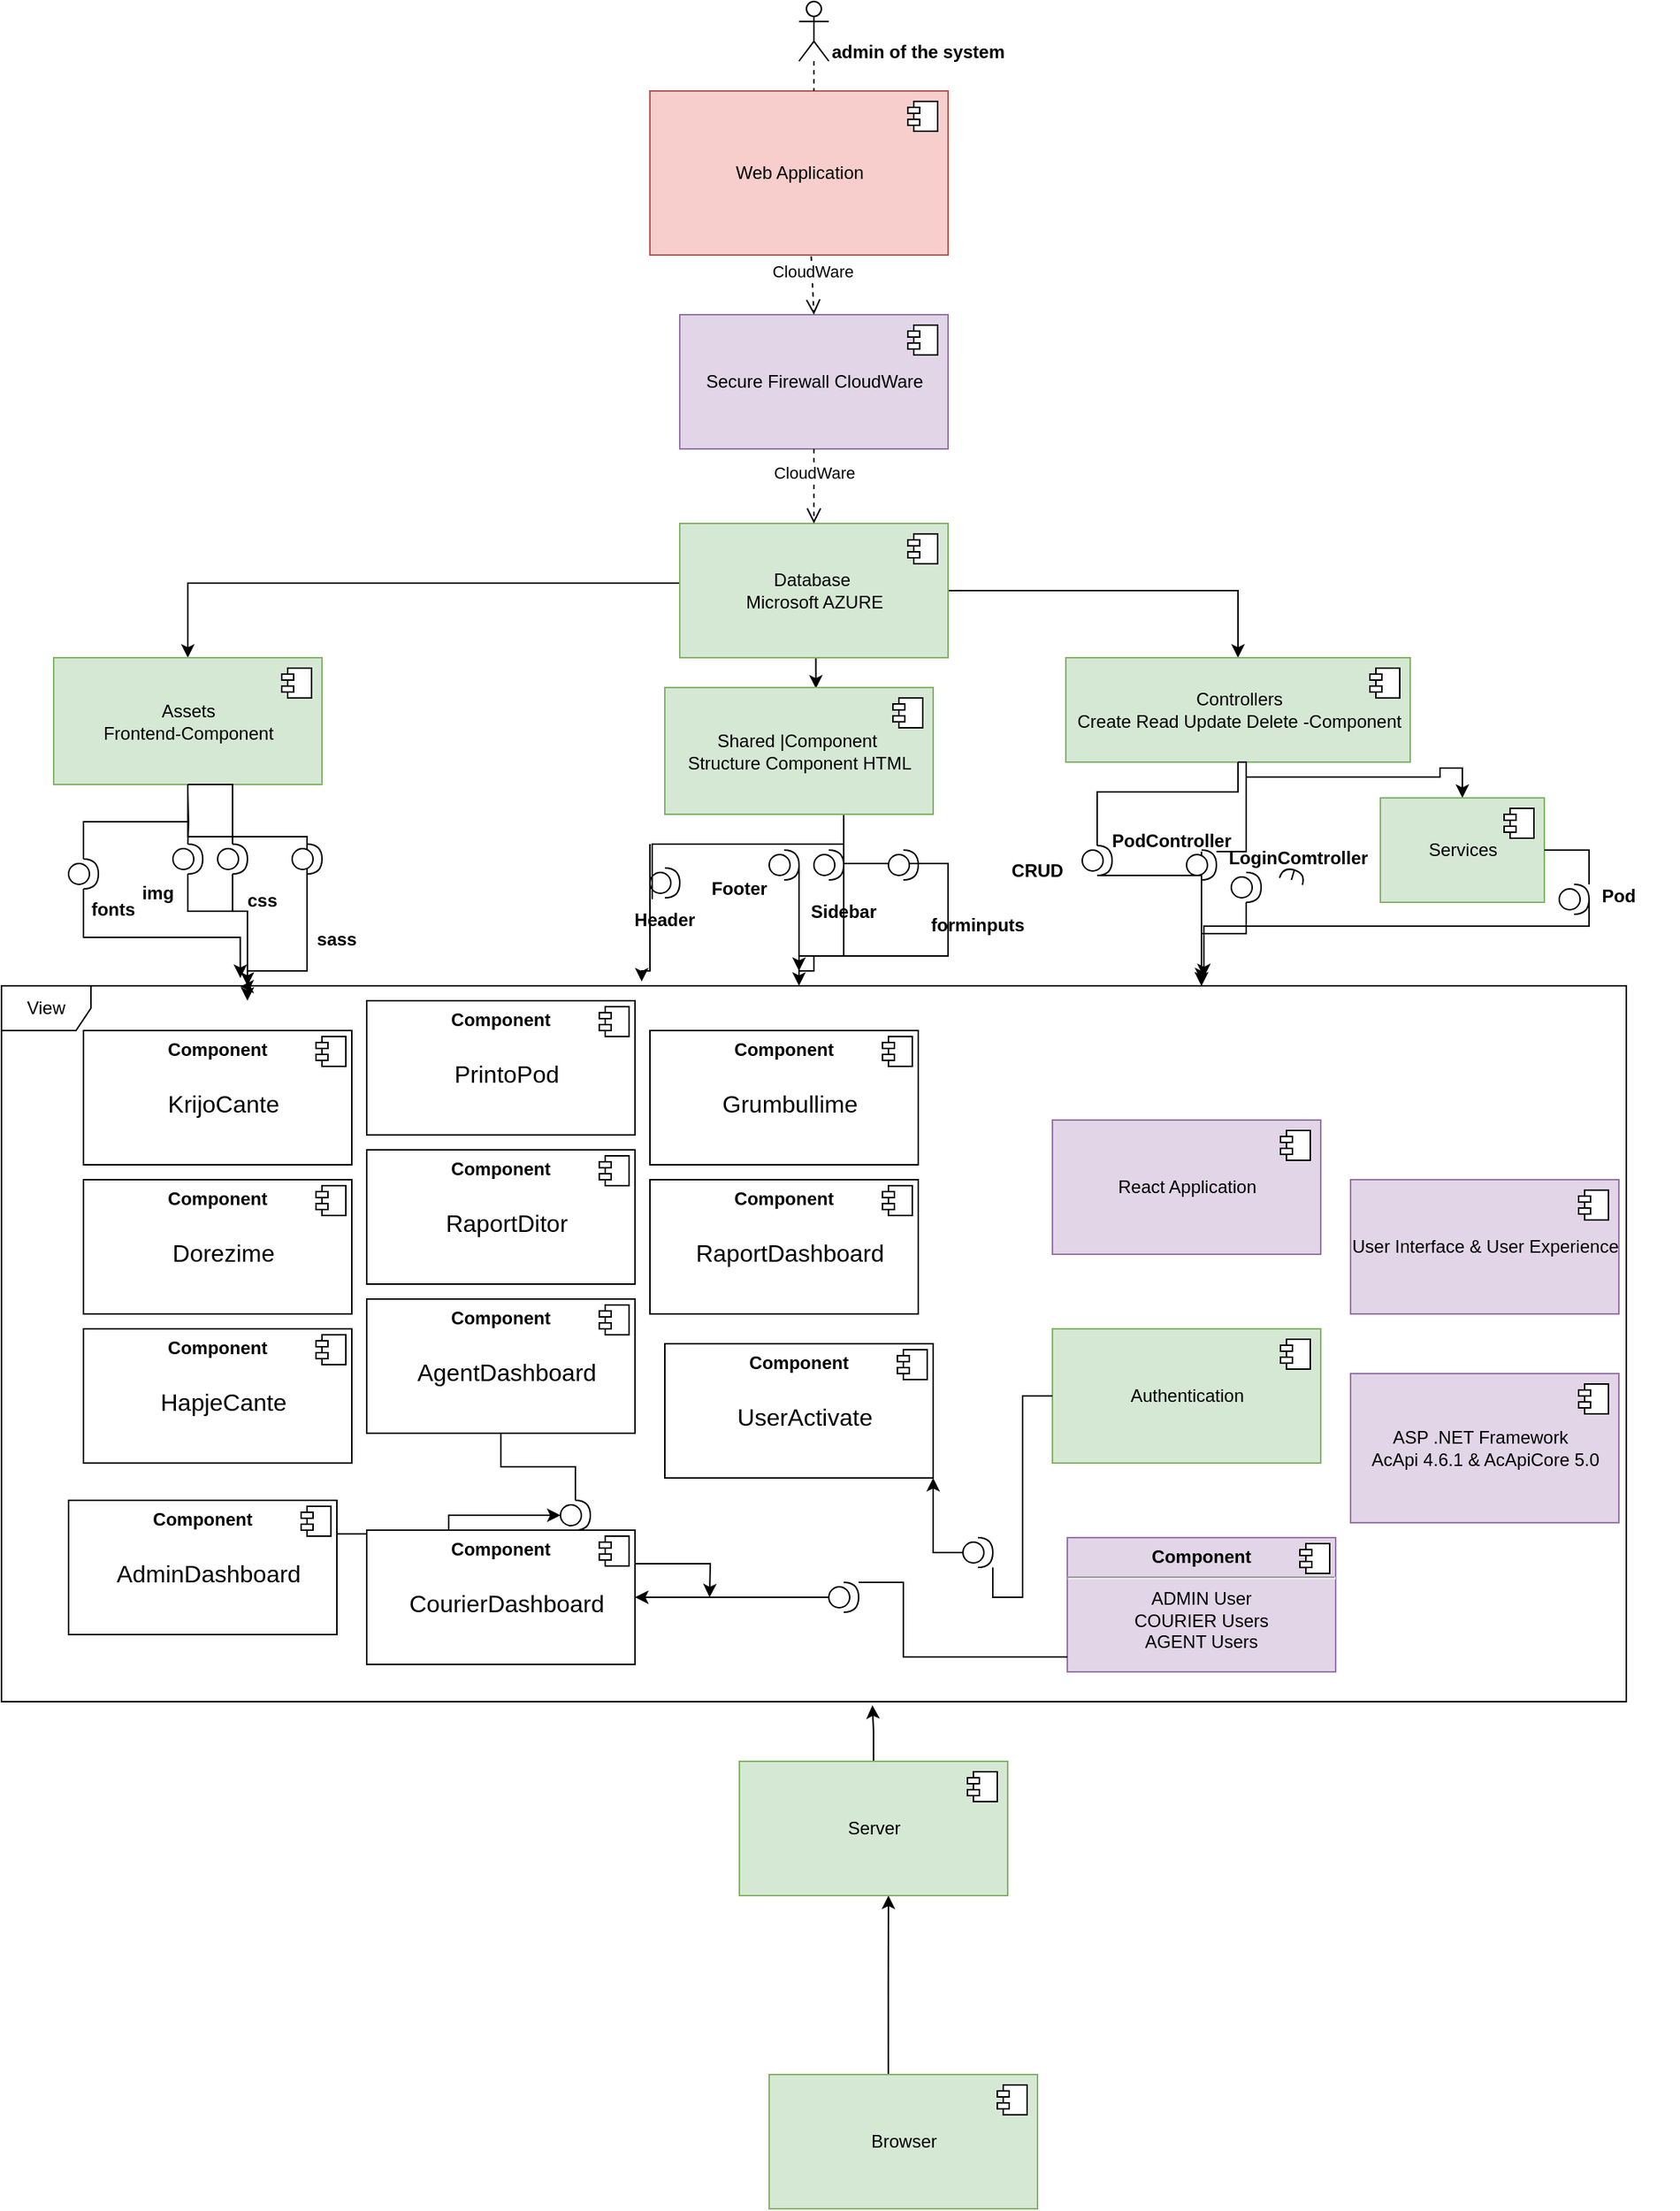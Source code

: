 <mxfile version="20.0.1" type="device"><diagram name="Page-1" id="5f0bae14-7c28-e335-631c-24af17079c00"><mxGraphModel dx="2074" dy="1646" grid="1" gridSize="10" guides="1" tooltips="1" connect="1" arrows="1" fold="1" page="1" pageScale="1" pageWidth="1100" pageHeight="850" background="none" math="0" shadow="0"><root><mxCell id="0"/><mxCell id="1" parent="0"/><mxCell id="3I9_vxvhbfxeQJiUxiYK-59" value="View" style="shape=umlFrame;whiteSpace=wrap;html=1;fontSize=12;" vertex="1" parent="1"><mxGeometry x="5" y="470" width="1090" height="480" as="geometry"/></mxCell><mxCell id="3I9_vxvhbfxeQJiUxiYK-2" value="Web Application" style="html=1;dropTarget=0;fillColor=#f8cecc;strokeColor=#b85450;" vertex="1" parent="1"><mxGeometry x="440" y="-130" width="200" height="110" as="geometry"/></mxCell><mxCell id="3I9_vxvhbfxeQJiUxiYK-3" value="" style="shape=module;jettyWidth=8;jettyHeight=4;" vertex="1" parent="3I9_vxvhbfxeQJiUxiYK-2"><mxGeometry x="1" width="20" height="20" relative="1" as="geometry"><mxPoint x="-27" y="7" as="offset"/></mxGeometry></mxCell><mxCell id="3I9_vxvhbfxeQJiUxiYK-167" style="edgeStyle=orthogonalEdgeStyle;rounded=0;orthogonalLoop=1;jettySize=auto;html=1;entryX=1;entryY=1;entryDx=0;entryDy=0;fontSize=12;startArrow=none;" edge="1" parent="1" source="3I9_vxvhbfxeQJiUxiYK-168" target="3I9_vxvhbfxeQJiUxiYK-57"><mxGeometry relative="1" as="geometry"/></mxCell><mxCell id="3I9_vxvhbfxeQJiUxiYK-4" value="Authentication" style="html=1;dropTarget=0;fillColor=#d5e8d4;strokeColor=#82b366;" vertex="1" parent="1"><mxGeometry x="710" y="700" width="180" height="90" as="geometry"/></mxCell><mxCell id="3I9_vxvhbfxeQJiUxiYK-5" value="" style="shape=module;jettyWidth=8;jettyHeight=4;" vertex="1" parent="3I9_vxvhbfxeQJiUxiYK-4"><mxGeometry x="1" width="20" height="20" relative="1" as="geometry"><mxPoint x="-27" y="7" as="offset"/></mxGeometry></mxCell><mxCell id="3I9_vxvhbfxeQJiUxiYK-6" value="ASP .NET Framework&amp;nbsp;&amp;nbsp;&lt;br&gt;AcApi 4.6.1 &amp;amp; AcApiCore 5.0" style="html=1;dropTarget=0;fillColor=#e1d5e7;strokeColor=#9673a6;" vertex="1" parent="1"><mxGeometry x="910" y="730" width="180" height="100" as="geometry"/></mxCell><mxCell id="3I9_vxvhbfxeQJiUxiYK-7" value="" style="shape=module;jettyWidth=8;jettyHeight=4;" vertex="1" parent="3I9_vxvhbfxeQJiUxiYK-6"><mxGeometry x="1" width="20" height="20" relative="1" as="geometry"><mxPoint x="-27" y="7" as="offset"/></mxGeometry></mxCell><mxCell id="3I9_vxvhbfxeQJiUxiYK-73" style="edgeStyle=orthogonalEdgeStyle;rounded=0;orthogonalLoop=1;jettySize=auto;html=1;fontSize=12;entryX=0.5;entryY=0;entryDx=0;entryDy=0;" edge="1" parent="1" source="3I9_vxvhbfxeQJiUxiYK-8" target="3I9_vxvhbfxeQJiUxiYK-69"><mxGeometry relative="1" as="geometry"><mxPoint x="760.0" y="225.0" as="targetPoint"/></mxGeometry></mxCell><mxCell id="3I9_vxvhbfxeQJiUxiYK-87" style="edgeStyle=orthogonalEdgeStyle;rounded=0;orthogonalLoop=1;jettySize=auto;html=1;exitX=0;exitY=0.5;exitDx=0;exitDy=0;fontSize=12;entryX=0.5;entryY=0;entryDx=0;entryDy=0;" edge="1" parent="1" source="3I9_vxvhbfxeQJiUxiYK-8" target="3I9_vxvhbfxeQJiUxiYK-65"><mxGeometry relative="1" as="geometry"><mxPoint x="130" y="225" as="targetPoint"/><Array as="points"><mxPoint x="460" y="200"/><mxPoint x="130" y="200"/></Array></mxGeometry></mxCell><mxCell id="3I9_vxvhbfxeQJiUxiYK-88" style="edgeStyle=orthogonalEdgeStyle;rounded=0;orthogonalLoop=1;jettySize=auto;html=1;exitX=0.5;exitY=1;exitDx=0;exitDy=0;entryX=0.563;entryY=0.008;entryDx=0;entryDy=0;entryPerimeter=0;fontSize=12;" edge="1" parent="1" source="3I9_vxvhbfxeQJiUxiYK-8" target="3I9_vxvhbfxeQJiUxiYK-67"><mxGeometry relative="1" as="geometry"/></mxCell><mxCell id="3I9_vxvhbfxeQJiUxiYK-8" value="Database&amp;nbsp;&lt;br&gt;Microsoft AZURE" style="html=1;dropTarget=0;fillColor=#d5e8d4;strokeColor=#82b366;" vertex="1" parent="1"><mxGeometry x="460" y="160" width="180" height="90" as="geometry"/></mxCell><mxCell id="3I9_vxvhbfxeQJiUxiYK-9" value="" style="shape=module;jettyWidth=8;jettyHeight=4;" vertex="1" parent="3I9_vxvhbfxeQJiUxiYK-8"><mxGeometry x="1" width="20" height="20" relative="1" as="geometry"><mxPoint x="-27" y="7" as="offset"/></mxGeometry></mxCell><mxCell id="3I9_vxvhbfxeQJiUxiYK-31" style="edgeStyle=orthogonalEdgeStyle;rounded=0;orthogonalLoop=1;jettySize=auto;html=1;exitX=0.444;exitY=0;exitDx=0;exitDy=0;exitPerimeter=0;" edge="1" parent="1" source="3I9_vxvhbfxeQJiUxiYK-19"><mxGeometry relative="1" as="geometry"><mxPoint x="600" y="900" as="sourcePoint"/><mxPoint x="600" y="1080" as="targetPoint"/><Array as="points"/></mxGeometry></mxCell><mxCell id="3I9_vxvhbfxeQJiUxiYK-10" value="Secure Firewall CloudWare" style="html=1;dropTarget=0;fillColor=#e1d5e7;strokeColor=#9673a6;" vertex="1" parent="1"><mxGeometry x="460" y="20" width="180" height="90" as="geometry"/></mxCell><mxCell id="3I9_vxvhbfxeQJiUxiYK-11" value="" style="shape=module;jettyWidth=8;jettyHeight=4;" vertex="1" parent="3I9_vxvhbfxeQJiUxiYK-10"><mxGeometry x="1" width="20" height="20" relative="1" as="geometry"><mxPoint x="-27" y="7" as="offset"/></mxGeometry></mxCell><mxCell id="3I9_vxvhbfxeQJiUxiYK-14" value="User Interface &amp;amp; User Experience" style="html=1;dropTarget=0;fillColor=#e1d5e7;strokeColor=#9673a6;" vertex="1" parent="1"><mxGeometry x="910" y="600" width="180" height="90" as="geometry"/></mxCell><mxCell id="3I9_vxvhbfxeQJiUxiYK-15" value="" style="shape=module;jettyWidth=8;jettyHeight=4;" vertex="1" parent="3I9_vxvhbfxeQJiUxiYK-14"><mxGeometry x="1" width="20" height="20" relative="1" as="geometry"><mxPoint x="-27" y="7" as="offset"/></mxGeometry></mxCell><mxCell id="3I9_vxvhbfxeQJiUxiYK-16" value="React Application" style="html=1;dropTarget=0;fillColor=#e1d5e7;strokeColor=#9673a6;" vertex="1" parent="1"><mxGeometry x="710" y="560" width="180" height="90" as="geometry"/></mxCell><mxCell id="3I9_vxvhbfxeQJiUxiYK-17" value="" style="shape=module;jettyWidth=8;jettyHeight=4;" vertex="1" parent="3I9_vxvhbfxeQJiUxiYK-16"><mxGeometry x="1" width="20" height="20" relative="1" as="geometry"><mxPoint x="-27" y="7" as="offset"/></mxGeometry></mxCell><mxCell id="3I9_vxvhbfxeQJiUxiYK-19" value="Browser" style="html=1;dropTarget=0;fillColor=#d5e8d4;strokeColor=#82b366;" vertex="1" parent="1"><mxGeometry x="520" y="1200" width="180" height="90" as="geometry"/></mxCell><mxCell id="3I9_vxvhbfxeQJiUxiYK-20" value="" style="shape=module;jettyWidth=8;jettyHeight=4;" vertex="1" parent="3I9_vxvhbfxeQJiUxiYK-19"><mxGeometry x="1" width="20" height="20" relative="1" as="geometry"><mxPoint x="-27" y="7" as="offset"/></mxGeometry></mxCell><mxCell id="3I9_vxvhbfxeQJiUxiYK-21" value="CloudWare" style="html=1;verticalAlign=bottom;endArrow=open;dashed=1;endSize=8;rounded=0;exitX=0.541;exitY=1.008;exitDx=0;exitDy=0;exitPerimeter=0;entryX=0.5;entryY=0;entryDx=0;entryDy=0;" edge="1" parent="1" source="3I9_vxvhbfxeQJiUxiYK-2" target="3I9_vxvhbfxeQJiUxiYK-10"><mxGeometry relative="1" as="geometry"><mxPoint x="590" y="230" as="sourcePoint"/><mxPoint x="544" y="230" as="targetPoint"/></mxGeometry></mxCell><mxCell id="3I9_vxvhbfxeQJiUxiYK-170" style="edgeStyle=orthogonalEdgeStyle;rounded=0;orthogonalLoop=1;jettySize=auto;html=1;fontSize=12;startArrow=none;" edge="1" parent="1" source="3I9_vxvhbfxeQJiUxiYK-171" target="3I9_vxvhbfxeQJiUxiYK-118"><mxGeometry relative="1" as="geometry"><Array as="points"/></mxGeometry></mxCell><mxCell id="3I9_vxvhbfxeQJiUxiYK-25" value="&lt;p style=&quot;text-align: center; margin: 6px 0px 0px;&quot;&gt;&lt;b&gt;Component&lt;/b&gt;&lt;/p&gt;&lt;hr style=&quot;text-align: center;&quot;&gt;&lt;p style=&quot;margin:0px;margin-left:8px;&quot;&gt;&lt;/p&gt;&lt;div style=&quot;text-align: center;&quot;&gt;&lt;span style=&quot;background-color: initial;&quot;&gt;ADMIN User&lt;/span&gt;&lt;/div&gt;&lt;span style=&quot;&quot;&gt;&lt;div style=&quot;text-align: center;&quot;&gt;&lt;span style=&quot;background-color: initial;&quot;&gt;COURIER Users&lt;/span&gt;&lt;/div&gt;&lt;/span&gt;&lt;span style=&quot;&quot;&gt;&lt;div style=&quot;text-align: center;&quot;&gt;&lt;span style=&quot;background-color: initial;&quot;&gt;AGENT Users&lt;/span&gt;&lt;/div&gt;&lt;/span&gt;&lt;p&gt;&lt;/p&gt;" style="align=left;overflow=fill;html=1;dropTarget=0;fillColor=#e1d5e7;strokeColor=#9673a6;" vertex="1" parent="1"><mxGeometry x="720" y="840" width="180" height="90" as="geometry"/></mxCell><mxCell id="3I9_vxvhbfxeQJiUxiYK-26" value="" style="shape=component;jettyWidth=8;jettyHeight=4;" vertex="1" parent="3I9_vxvhbfxeQJiUxiYK-25"><mxGeometry x="1" width="20" height="20" relative="1" as="geometry"><mxPoint x="-24" y="4" as="offset"/></mxGeometry></mxCell><mxCell id="3I9_vxvhbfxeQJiUxiYK-29" value="" style="shape=umlLifeline;participant=umlActor;perimeter=lifelinePerimeter;whiteSpace=wrap;html=1;container=1;collapsible=0;recursiveResize=0;verticalAlign=top;spacingTop=36;outlineConnect=0;" vertex="1" parent="1"><mxGeometry x="540" y="-190" width="20" height="60" as="geometry"/></mxCell><mxCell id="3I9_vxvhbfxeQJiUxiYK-30" value="admin of the system" style="text;align=center;fontStyle=1;verticalAlign=middle;spacingLeft=3;spacingRight=3;strokeColor=none;rotatable=0;points=[[0,0.5],[1,0.5]];portConstraint=eastwest;" vertex="1" parent="1"><mxGeometry x="580" y="-170" width="80" height="26" as="geometry"/></mxCell><mxCell id="3I9_vxvhbfxeQJiUxiYK-166" style="edgeStyle=orthogonalEdgeStyle;rounded=0;orthogonalLoop=1;jettySize=auto;html=1;entryX=0.536;entryY=1.005;entryDx=0;entryDy=0;entryPerimeter=0;fontSize=12;" edge="1" parent="1" source="3I9_vxvhbfxeQJiUxiYK-32" target="3I9_vxvhbfxeQJiUxiYK-59"><mxGeometry relative="1" as="geometry"/></mxCell><mxCell id="3I9_vxvhbfxeQJiUxiYK-32" value="Server" style="html=1;dropTarget=0;fillColor=#d5e8d4;strokeColor=#82b366;" vertex="1" parent="1"><mxGeometry x="500" y="990" width="180" height="90" as="geometry"/></mxCell><mxCell id="3I9_vxvhbfxeQJiUxiYK-33" value="" style="shape=module;jettyWidth=8;jettyHeight=4;" vertex="1" parent="3I9_vxvhbfxeQJiUxiYK-32"><mxGeometry x="1" width="20" height="20" relative="1" as="geometry"><mxPoint x="-27" y="7" as="offset"/></mxGeometry></mxCell><mxCell id="3I9_vxvhbfxeQJiUxiYK-42" value="&lt;p style=&quot;margin:0px;margin-top:6px;text-align:center;&quot;&gt;&lt;b&gt;&lt;font style=&quot;font-size: 12px;&quot;&gt;Component&lt;/font&gt;&lt;/b&gt;&lt;/p&gt;&lt;p style=&quot;margin:0px;margin-left:8px;&quot;&gt;&lt;font size=&quot;3&quot;&gt;&lt;br&gt;&lt;/font&gt;&lt;/p&gt;&lt;p style=&quot;text-align: center; margin: 0px 0px 0px 8px;&quot;&gt;&lt;span style=&quot;font-size: medium; background-color: initial;&quot;&gt;KrijoCante&lt;/span&gt;&lt;br&gt;&lt;/p&gt;" style="align=left;overflow=fill;html=1;dropTarget=0;" vertex="1" parent="1"><mxGeometry x="60" y="500" width="180" height="90" as="geometry"/></mxCell><mxCell id="3I9_vxvhbfxeQJiUxiYK-43" value="" style="shape=component;jettyWidth=8;jettyHeight=4;" vertex="1" parent="3I9_vxvhbfxeQJiUxiYK-42"><mxGeometry x="1" width="20" height="20" relative="1" as="geometry"><mxPoint x="-24" y="4" as="offset"/></mxGeometry></mxCell><mxCell id="3I9_vxvhbfxeQJiUxiYK-44" value="&lt;p style=&quot;margin:0px;margin-top:6px;text-align:center;&quot;&gt;&lt;b&gt;&lt;font style=&quot;font-size: 12px;&quot;&gt;Component&lt;/font&gt;&lt;/b&gt;&lt;/p&gt;&lt;p style=&quot;margin:0px;margin-left:8px;&quot;&gt;&lt;font size=&quot;3&quot;&gt;&lt;br&gt;&lt;/font&gt;&lt;/p&gt;&lt;p style=&quot;text-align: center; margin: 0px 0px 0px 8px;&quot;&gt;&lt;span style=&quot;font-size: medium; background-color: initial;&quot;&gt;Dorezime&lt;/span&gt;&lt;br&gt;&lt;/p&gt;" style="align=left;overflow=fill;html=1;dropTarget=0;" vertex="1" parent="1"><mxGeometry x="60" y="600" width="180" height="90" as="geometry"/></mxCell><mxCell id="3I9_vxvhbfxeQJiUxiYK-45" value="" style="shape=component;jettyWidth=8;jettyHeight=4;" vertex="1" parent="3I9_vxvhbfxeQJiUxiYK-44"><mxGeometry x="1" width="20" height="20" relative="1" as="geometry"><mxPoint x="-24" y="4" as="offset"/></mxGeometry></mxCell><mxCell id="3I9_vxvhbfxeQJiUxiYK-46" value="&lt;p style=&quot;margin:0px;margin-top:6px;text-align:center;&quot;&gt;&lt;b&gt;&lt;font style=&quot;font-size: 12px;&quot;&gt;Component&lt;/font&gt;&lt;/b&gt;&lt;/p&gt;&lt;p style=&quot;margin:0px;margin-left:8px;&quot;&gt;&lt;font size=&quot;3&quot;&gt;&lt;br&gt;&lt;/font&gt;&lt;/p&gt;&lt;p style=&quot;text-align: center; margin: 0px 0px 0px 8px;&quot;&gt;&lt;span style=&quot;font-size: medium; background-color: initial;&quot;&gt;HapjeCante&lt;/span&gt;&lt;br&gt;&lt;/p&gt;" style="align=left;overflow=fill;html=1;dropTarget=0;" vertex="1" parent="1"><mxGeometry x="60" y="700" width="180" height="90" as="geometry"/></mxCell><mxCell id="3I9_vxvhbfxeQJiUxiYK-47" value="" style="shape=component;jettyWidth=8;jettyHeight=4;" vertex="1" parent="3I9_vxvhbfxeQJiUxiYK-46"><mxGeometry x="1" width="20" height="20" relative="1" as="geometry"><mxPoint x="-24" y="4" as="offset"/></mxGeometry></mxCell><mxCell id="3I9_vxvhbfxeQJiUxiYK-48" value="&lt;p style=&quot;margin:0px;margin-top:6px;text-align:center;&quot;&gt;&lt;b&gt;&lt;font style=&quot;font-size: 12px;&quot;&gt;Component&lt;/font&gt;&lt;/b&gt;&lt;/p&gt;&lt;p style=&quot;margin:0px;margin-left:8px;&quot;&gt;&lt;font size=&quot;3&quot;&gt;&lt;br&gt;&lt;/font&gt;&lt;/p&gt;&lt;p style=&quot;text-align: center; margin: 0px 0px 0px 8px;&quot;&gt;&lt;span style=&quot;font-size: medium; background-color: initial;&quot;&gt;PrintoPod&lt;/span&gt;&lt;br&gt;&lt;/p&gt;" style="align=left;overflow=fill;html=1;dropTarget=0;" vertex="1" parent="1"><mxGeometry x="250" y="480" width="180" height="90" as="geometry"/></mxCell><mxCell id="3I9_vxvhbfxeQJiUxiYK-49" value="" style="shape=component;jettyWidth=8;jettyHeight=4;" vertex="1" parent="3I9_vxvhbfxeQJiUxiYK-48"><mxGeometry x="1" width="20" height="20" relative="1" as="geometry"><mxPoint x="-24" y="4" as="offset"/></mxGeometry></mxCell><mxCell id="3I9_vxvhbfxeQJiUxiYK-50" value="CloudWare" style="html=1;verticalAlign=bottom;endArrow=open;dashed=1;endSize=8;rounded=0;exitX=0.5;exitY=1;exitDx=0;exitDy=0;" edge="1" parent="1" source="3I9_vxvhbfxeQJiUxiYK-10" target="3I9_vxvhbfxeQJiUxiYK-8"><mxGeometry relative="1" as="geometry"><mxPoint x="554.02" y="200.96" as="sourcePoint"/><mxPoint x="554" y="240" as="targetPoint"/><mxPoint as="offset"/></mxGeometry></mxCell><mxCell id="3I9_vxvhbfxeQJiUxiYK-51" value="&lt;p style=&quot;margin:0px;margin-top:6px;text-align:center;&quot;&gt;&lt;b&gt;&lt;font style=&quot;font-size: 12px;&quot;&gt;Component&lt;/font&gt;&lt;/b&gt;&lt;/p&gt;&lt;p style=&quot;margin:0px;margin-left:8px;&quot;&gt;&lt;font size=&quot;3&quot;&gt;&lt;br&gt;&lt;/font&gt;&lt;/p&gt;&lt;p style=&quot;text-align: center; margin: 0px 0px 0px 8px;&quot;&gt;&lt;span style=&quot;font-size: medium; background-color: initial;&quot;&gt;Grumbullime&lt;/span&gt;&lt;br&gt;&lt;/p&gt;" style="align=left;overflow=fill;html=1;dropTarget=0;" vertex="1" parent="1"><mxGeometry x="440" y="500" width="180" height="90" as="geometry"/></mxCell><mxCell id="3I9_vxvhbfxeQJiUxiYK-52" value="" style="shape=component;jettyWidth=8;jettyHeight=4;" vertex="1" parent="3I9_vxvhbfxeQJiUxiYK-51"><mxGeometry x="1" width="20" height="20" relative="1" as="geometry"><mxPoint x="-24" y="4" as="offset"/></mxGeometry></mxCell><mxCell id="3I9_vxvhbfxeQJiUxiYK-53" value="&lt;p style=&quot;margin:0px;margin-top:6px;text-align:center;&quot;&gt;&lt;b&gt;&lt;font style=&quot;font-size: 12px;&quot;&gt;Component&lt;/font&gt;&lt;/b&gt;&lt;/p&gt;&lt;p style=&quot;margin:0px;margin-left:8px;&quot;&gt;&lt;font size=&quot;3&quot;&gt;&lt;br&gt;&lt;/font&gt;&lt;/p&gt;&lt;p style=&quot;text-align: center; margin: 0px 0px 0px 8px;&quot;&gt;&lt;span style=&quot;font-size: medium; background-color: initial;&quot;&gt;RaportDashboard&lt;/span&gt;&lt;br&gt;&lt;/p&gt;" style="align=left;overflow=fill;html=1;dropTarget=0;" vertex="1" parent="1"><mxGeometry x="440" y="600" width="180" height="90" as="geometry"/></mxCell><mxCell id="3I9_vxvhbfxeQJiUxiYK-54" value="" style="shape=component;jettyWidth=8;jettyHeight=4;" vertex="1" parent="3I9_vxvhbfxeQJiUxiYK-53"><mxGeometry x="1" width="20" height="20" relative="1" as="geometry"><mxPoint x="-24" y="4" as="offset"/></mxGeometry></mxCell><mxCell id="3I9_vxvhbfxeQJiUxiYK-55" value="&lt;p style=&quot;margin:0px;margin-top:6px;text-align:center;&quot;&gt;&lt;b&gt;&lt;font style=&quot;font-size: 12px;&quot;&gt;Component&lt;/font&gt;&lt;/b&gt;&lt;/p&gt;&lt;p style=&quot;margin:0px;margin-left:8px;&quot;&gt;&lt;font size=&quot;3&quot;&gt;&lt;br&gt;&lt;/font&gt;&lt;/p&gt;&lt;p style=&quot;text-align: center; margin: 0px 0px 0px 8px;&quot;&gt;&lt;span style=&quot;font-size: medium; background-color: initial;&quot;&gt;RaportDitor&lt;/span&gt;&lt;br&gt;&lt;/p&gt;" style="align=left;overflow=fill;html=1;dropTarget=0;" vertex="1" parent="1"><mxGeometry x="250" y="580" width="180" height="90" as="geometry"/></mxCell><mxCell id="3I9_vxvhbfxeQJiUxiYK-56" value="" style="shape=component;jettyWidth=8;jettyHeight=4;" vertex="1" parent="3I9_vxvhbfxeQJiUxiYK-55"><mxGeometry x="1" width="20" height="20" relative="1" as="geometry"><mxPoint x="-24" y="4" as="offset"/></mxGeometry></mxCell><mxCell id="3I9_vxvhbfxeQJiUxiYK-57" value="&lt;p style=&quot;margin:0px;margin-top:6px;text-align:center;&quot;&gt;&lt;b&gt;&lt;font style=&quot;font-size: 12px;&quot;&gt;Component&lt;/font&gt;&lt;/b&gt;&lt;/p&gt;&lt;p style=&quot;margin:0px;margin-left:8px;&quot;&gt;&lt;font size=&quot;3&quot;&gt;&lt;br&gt;&lt;/font&gt;&lt;/p&gt;&lt;p style=&quot;text-align: center; margin: 0px 0px 0px 8px;&quot;&gt;&lt;span style=&quot;font-size: medium; background-color: initial;&quot;&gt;UserActivate&lt;/span&gt;&lt;br&gt;&lt;/p&gt;" style="align=left;overflow=fill;html=1;dropTarget=0;" vertex="1" parent="1"><mxGeometry x="450" y="710" width="180" height="90" as="geometry"/></mxCell><mxCell id="3I9_vxvhbfxeQJiUxiYK-58" value="" style="shape=component;jettyWidth=8;jettyHeight=4;" vertex="1" parent="3I9_vxvhbfxeQJiUxiYK-57"><mxGeometry x="1" width="20" height="20" relative="1" as="geometry"><mxPoint x="-24" y="4" as="offset"/></mxGeometry></mxCell><mxCell id="3I9_vxvhbfxeQJiUxiYK-65" value="Assets&lt;br&gt;Frontend-Component" style="html=1;dropTarget=0;fillColor=#d5e8d4;strokeColor=#82b366;" vertex="1" parent="1"><mxGeometry x="40" y="250" width="180" height="85" as="geometry"/></mxCell><mxCell id="3I9_vxvhbfxeQJiUxiYK-66" value="" style="shape=module;jettyWidth=8;jettyHeight=4;" vertex="1" parent="3I9_vxvhbfxeQJiUxiYK-65"><mxGeometry x="1" width="20" height="20" relative="1" as="geometry"><mxPoint x="-27" y="7" as="offset"/></mxGeometry></mxCell><mxCell id="3I9_vxvhbfxeQJiUxiYK-151" style="edgeStyle=orthogonalEdgeStyle;rounded=0;orthogonalLoop=1;jettySize=auto;html=1;entryX=0.394;entryY=-0.006;entryDx=0;entryDy=0;entryPerimeter=0;fontSize=12;startArrow=none;" edge="1" parent="1" source="3I9_vxvhbfxeQJiUxiYK-149" target="3I9_vxvhbfxeQJiUxiYK-59"><mxGeometry relative="1" as="geometry"><mxPoint x="540" y="460" as="sourcePoint"/><Array as="points"><mxPoint x="440" y="375"/><mxPoint x="440" y="460"/><mxPoint x="435" y="460"/></Array></mxGeometry></mxCell><mxCell id="3I9_vxvhbfxeQJiUxiYK-157" style="edgeStyle=orthogonalEdgeStyle;rounded=0;orthogonalLoop=1;jettySize=auto;html=1;exitX=0.75;exitY=1;exitDx=0;exitDy=0;fontSize=12;" edge="1" parent="1" source="3I9_vxvhbfxeQJiUxiYK-67"><mxGeometry relative="1" as="geometry"><mxPoint x="540" y="460" as="targetPoint"/><Array as="points"><mxPoint x="570" y="355"/><mxPoint x="570" y="388"/><mxPoint x="640" y="388"/><mxPoint x="640" y="450"/></Array></mxGeometry></mxCell><mxCell id="3I9_vxvhbfxeQJiUxiYK-67" value="Shared |Component&amp;nbsp;&lt;br&gt;Structure Component HTML" style="html=1;dropTarget=0;fillColor=#d5e8d4;strokeColor=#82b366;" vertex="1" parent="1"><mxGeometry x="450" y="270" width="180" height="85" as="geometry"/></mxCell><mxCell id="3I9_vxvhbfxeQJiUxiYK-68" value="" style="shape=module;jettyWidth=8;jettyHeight=4;" vertex="1" parent="3I9_vxvhbfxeQJiUxiYK-67"><mxGeometry x="1" width="20" height="20" relative="1" as="geometry"><mxPoint x="-27" y="7" as="offset"/></mxGeometry></mxCell><mxCell id="3I9_vxvhbfxeQJiUxiYK-89" style="edgeStyle=orthogonalEdgeStyle;rounded=0;orthogonalLoop=1;jettySize=auto;html=1;exitX=0.5;exitY=1;exitDx=0;exitDy=0;fontSize=12;startArrow=none;" edge="1" parent="1" source="3I9_vxvhbfxeQJiUxiYK-128" target="3I9_vxvhbfxeQJiUxiYK-59"><mxGeometry relative="1" as="geometry"><mxPoint x="740" y="460" as="targetPoint"/><Array as="points"><mxPoint x="810" y="396"/></Array></mxGeometry></mxCell><mxCell id="3I9_vxvhbfxeQJiUxiYK-120" style="edgeStyle=orthogonalEdgeStyle;rounded=0;orthogonalLoop=1;jettySize=auto;html=1;fontSize=12;" edge="1" parent="1" source="3I9_vxvhbfxeQJiUxiYK-69" target="3I9_vxvhbfxeQJiUxiYK-71"><mxGeometry relative="1" as="geometry"><Array as="points"><mxPoint x="840" y="330"/><mxPoint x="970" y="330"/><mxPoint x="970" y="324"/><mxPoint x="985" y="324"/></Array></mxGeometry></mxCell><mxCell id="3I9_vxvhbfxeQJiUxiYK-69" value="Controllers&lt;br&gt;Create Read Update Delete -Component" style="html=1;dropTarget=0;fillColor=#d5e8d4;strokeColor=#82b366;" vertex="1" parent="1"><mxGeometry x="719" y="250" width="231" height="70" as="geometry"/></mxCell><mxCell id="3I9_vxvhbfxeQJiUxiYK-70" value="" style="shape=module;jettyWidth=8;jettyHeight=4;" vertex="1" parent="3I9_vxvhbfxeQJiUxiYK-69"><mxGeometry x="1" width="20" height="20" relative="1" as="geometry"><mxPoint x="-27" y="7" as="offset"/></mxGeometry></mxCell><mxCell id="3I9_vxvhbfxeQJiUxiYK-121" style="edgeStyle=orthogonalEdgeStyle;rounded=0;orthogonalLoop=1;jettySize=auto;html=1;exitX=1;exitY=0.5;exitDx=0;exitDy=0;fontSize=12;startArrow=none;entryX=0.74;entryY=-0.012;entryDx=0;entryDy=0;entryPerimeter=0;" edge="1" parent="1" source="3I9_vxvhbfxeQJiUxiYK-122" target="3I9_vxvhbfxeQJiUxiYK-59"><mxGeometry relative="1" as="geometry"><mxPoint x="1060.0" y="460.0" as="targetPoint"/><Array as="points"><mxPoint x="1070" y="430"/><mxPoint x="812" y="430"/></Array></mxGeometry></mxCell><mxCell id="3I9_vxvhbfxeQJiUxiYK-71" value="Services" style="html=1;dropTarget=0;fillColor=#d5e8d4;strokeColor=#82b366;" vertex="1" parent="1"><mxGeometry x="930" y="344" width="110" height="70" as="geometry"/></mxCell><mxCell id="3I9_vxvhbfxeQJiUxiYK-72" value="" style="shape=module;jettyWidth=8;jettyHeight=4;" vertex="1" parent="3I9_vxvhbfxeQJiUxiYK-71"><mxGeometry x="1" width="20" height="20" relative="1" as="geometry"><mxPoint x="-27" y="7" as="offset"/></mxGeometry></mxCell><mxCell id="3I9_vxvhbfxeQJiUxiYK-78" value="" style="rounded=0;orthogonalLoop=1;jettySize=auto;html=1;endArrow=halfCircle;endFill=0;endSize=6;strokeWidth=1;sketch=0;fontSize=12;startArrow=none;" edge="1" parent="1" source="3I9_vxvhbfxeQJiUxiYK-133"><mxGeometry relative="1" as="geometry"><mxPoint x="871.0" y="399.0" as="sourcePoint"/><mxPoint x="870" y="400" as="targetPoint"/></mxGeometry></mxCell><mxCell id="3I9_vxvhbfxeQJiUxiYK-91" style="edgeStyle=orthogonalEdgeStyle;rounded=0;orthogonalLoop=1;jettySize=auto;html=1;fontSize=12;entryX=0.147;entryY=0.001;entryDx=0;entryDy=0;entryPerimeter=0;" edge="1" parent="1" target="3I9_vxvhbfxeQJiUxiYK-59"><mxGeometry relative="1" as="geometry"><mxPoint x="210" y="420" as="targetPoint"/><mxPoint x="130" y="340" as="sourcePoint"/><Array as="points"><mxPoint x="130" y="370"/><mxPoint x="210" y="370"/><mxPoint x="210" y="460"/><mxPoint x="170" y="460"/></Array></mxGeometry></mxCell><mxCell id="3I9_vxvhbfxeQJiUxiYK-92" style="edgeStyle=orthogonalEdgeStyle;rounded=0;orthogonalLoop=1;jettySize=auto;html=1;fontSize=12;startArrow=none;" edge="1" parent="1" source="3I9_vxvhbfxeQJiUxiYK-100"><mxGeometry relative="1" as="geometry"><mxPoint x="170" y="480" as="targetPoint"/><mxPoint x="130" y="340.0" as="sourcePoint"/><Array as="points"><mxPoint x="130" y="420"/></Array></mxGeometry></mxCell><mxCell id="3I9_vxvhbfxeQJiUxiYK-94" value="" style="shape=providedRequiredInterface;html=1;verticalLabelPosition=bottom;sketch=0;fontSize=12;" vertex="1" parent="1"><mxGeometry x="200" y="375" width="20" height="20" as="geometry"/></mxCell><mxCell id="3I9_vxvhbfxeQJiUxiYK-98" value="" style="edgeStyle=orthogonalEdgeStyle;rounded=0;orthogonalLoop=1;jettySize=auto;html=1;fontSize=12;" edge="1" parent="1" source="3I9_vxvhbfxeQJiUxiYK-96" target="3I9_vxvhbfxeQJiUxiYK-59"><mxGeometry relative="1" as="geometry"><Array as="points"><mxPoint x="160" y="420"/><mxPoint x="170" y="420"/></Array></mxGeometry></mxCell><mxCell id="3I9_vxvhbfxeQJiUxiYK-96" value="" style="shape=providedRequiredInterface;html=1;verticalLabelPosition=bottom;sketch=0;fontSize=12;" vertex="1" parent="1"><mxGeometry x="150" y="375" width="20" height="20" as="geometry"/></mxCell><mxCell id="3I9_vxvhbfxeQJiUxiYK-97" value="" style="edgeStyle=orthogonalEdgeStyle;rounded=0;orthogonalLoop=1;jettySize=auto;html=1;fontSize=12;endArrow=none;" edge="1" parent="1" target="3I9_vxvhbfxeQJiUxiYK-96"><mxGeometry relative="1" as="geometry"><mxPoint x="160" y="420.0" as="targetPoint"/><mxPoint x="130" y="335.0" as="sourcePoint"/><Array as="points"><mxPoint x="160" y="335"/></Array></mxGeometry></mxCell><mxCell id="3I9_vxvhbfxeQJiUxiYK-100" value="" style="shape=providedRequiredInterface;html=1;verticalLabelPosition=bottom;sketch=0;fontSize=12;" vertex="1" parent="1"><mxGeometry x="120" y="375" width="20" height="20" as="geometry"/></mxCell><mxCell id="3I9_vxvhbfxeQJiUxiYK-101" value="" style="edgeStyle=orthogonalEdgeStyle;rounded=0;orthogonalLoop=1;jettySize=auto;html=1;fontSize=12;endArrow=none;" edge="1" parent="1" target="3I9_vxvhbfxeQJiUxiYK-100"><mxGeometry relative="1" as="geometry"><mxPoint x="130" y="420.0" as="targetPoint"/><mxPoint x="130" y="340.0" as="sourcePoint"/><Array as="points"/></mxGeometry></mxCell><mxCell id="3I9_vxvhbfxeQJiUxiYK-107" style="edgeStyle=orthogonalEdgeStyle;rounded=0;orthogonalLoop=1;jettySize=auto;html=1;entryX=0.147;entryY=-0.011;entryDx=0;entryDy=0;entryPerimeter=0;fontSize=12;" edge="1" parent="1" source="3I9_vxvhbfxeQJiUxiYK-102" target="3I9_vxvhbfxeQJiUxiYK-59"><mxGeometry relative="1" as="geometry"/></mxCell><mxCell id="3I9_vxvhbfxeQJiUxiYK-102" value="" style="shape=providedRequiredInterface;html=1;verticalLabelPosition=bottom;sketch=0;fontSize=12;" vertex="1" parent="1"><mxGeometry x="50" y="385" width="20" height="20" as="geometry"/></mxCell><mxCell id="3I9_vxvhbfxeQJiUxiYK-106" value="" style="edgeStyle=orthogonalEdgeStyle;rounded=0;orthogonalLoop=1;jettySize=auto;html=1;fontSize=12;endArrow=none;" edge="1" parent="1" source="3I9_vxvhbfxeQJiUxiYK-65" target="3I9_vxvhbfxeQJiUxiYK-102"><mxGeometry relative="1" as="geometry"><mxPoint x="60" y="420.0" as="targetPoint"/><mxPoint x="130.0" y="335.0" as="sourcePoint"/><Array as="points"/></mxGeometry></mxCell><mxCell id="3I9_vxvhbfxeQJiUxiYK-108" value="img" style="text;align=center;fontStyle=1;verticalAlign=middle;spacingLeft=3;spacingRight=3;strokeColor=none;rotatable=0;points=[[0,0.5],[1,0.5]];portConstraint=eastwest;fontSize=12;" vertex="1" parent="1"><mxGeometry x="70" y="394" width="80" height="26" as="geometry"/></mxCell><mxCell id="3I9_vxvhbfxeQJiUxiYK-109" value="sass" style="text;align=center;fontStyle=1;verticalAlign=middle;spacingLeft=3;spacingRight=3;strokeColor=none;rotatable=0;points=[[0,0.5],[1,0.5]];portConstraint=eastwest;fontSize=12;" vertex="1" parent="1"><mxGeometry x="190" y="425" width="80" height="26" as="geometry"/></mxCell><mxCell id="3I9_vxvhbfxeQJiUxiYK-110" value="fonts" style="text;align=center;fontStyle=1;verticalAlign=middle;spacingLeft=3;spacingRight=3;strokeColor=none;rotatable=0;points=[[0,0.5],[1,0.5]];portConstraint=eastwest;fontSize=12;" vertex="1" parent="1"><mxGeometry x="40" y="405" width="80" height="26" as="geometry"/></mxCell><mxCell id="3I9_vxvhbfxeQJiUxiYK-111" value="css" style="text;align=center;fontStyle=1;verticalAlign=middle;spacingLeft=3;spacingRight=3;strokeColor=none;rotatable=0;points=[[0,0.5],[1,0.5]];portConstraint=eastwest;fontSize=12;" vertex="1" parent="1"><mxGeometry x="140" y="399" width="80" height="26" as="geometry"/></mxCell><mxCell id="3I9_vxvhbfxeQJiUxiYK-173" style="edgeStyle=orthogonalEdgeStyle;rounded=0;orthogonalLoop=1;jettySize=auto;html=1;exitX=0.5;exitY=1;exitDx=0;exitDy=0;fontSize=12;startArrow=none;" edge="1" parent="1" source="3I9_vxvhbfxeQJiUxiYK-174"><mxGeometry relative="1" as="geometry"><mxPoint x="480" y="880" as="targetPoint"/></mxGeometry></mxCell><mxCell id="3I9_vxvhbfxeQJiUxiYK-114" value="&lt;p style=&quot;margin:0px;margin-top:6px;text-align:center;&quot;&gt;&lt;b&gt;&lt;font style=&quot;font-size: 12px;&quot;&gt;Component&lt;/font&gt;&lt;/b&gt;&lt;/p&gt;&lt;p style=&quot;margin:0px;margin-left:8px;&quot;&gt;&lt;font size=&quot;3&quot;&gt;&lt;br&gt;&lt;/font&gt;&lt;/p&gt;&lt;p style=&quot;text-align: center; margin: 0px 0px 0px 8px;&quot;&gt;&lt;span style=&quot;font-size: medium; background-color: initial;&quot;&gt;AgentDashboard&lt;/span&gt;&lt;br&gt;&lt;/p&gt;" style="align=left;overflow=fill;html=1;dropTarget=0;" vertex="1" parent="1"><mxGeometry x="250" y="680" width="180" height="90" as="geometry"/></mxCell><mxCell id="3I9_vxvhbfxeQJiUxiYK-115" value="" style="shape=component;jettyWidth=8;jettyHeight=4;" vertex="1" parent="3I9_vxvhbfxeQJiUxiYK-114"><mxGeometry x="1" width="20" height="20" relative="1" as="geometry"><mxPoint x="-24" y="4" as="offset"/></mxGeometry></mxCell><mxCell id="3I9_vxvhbfxeQJiUxiYK-180" style="edgeStyle=orthogonalEdgeStyle;rounded=0;orthogonalLoop=1;jettySize=auto;html=1;exitX=1;exitY=0.25;exitDx=0;exitDy=0;entryX=0;entryY=0.5;entryDx=0;entryDy=0;entryPerimeter=0;fontSize=12;" edge="1" parent="1" source="3I9_vxvhbfxeQJiUxiYK-116" target="3I9_vxvhbfxeQJiUxiYK-174"><mxGeometry relative="1" as="geometry"/></mxCell><mxCell id="3I9_vxvhbfxeQJiUxiYK-116" value="&lt;p style=&quot;margin:0px;margin-top:6px;text-align:center;&quot;&gt;&lt;b&gt;&lt;font style=&quot;font-size: 12px;&quot;&gt;Component&lt;/font&gt;&lt;/b&gt;&lt;/p&gt;&lt;p style=&quot;margin:0px;margin-left:8px;&quot;&gt;&lt;font size=&quot;3&quot;&gt;&lt;br&gt;&lt;/font&gt;&lt;/p&gt;&lt;p style=&quot;text-align: center; margin: 0px 0px 0px 8px;&quot;&gt;&lt;span style=&quot;font-size: medium; background-color: initial;&quot;&gt;AdminDashboard&lt;/span&gt;&lt;br&gt;&lt;/p&gt;" style="align=left;overflow=fill;html=1;dropTarget=0;" vertex="1" parent="1"><mxGeometry x="50" y="815" width="180" height="90" as="geometry"/></mxCell><mxCell id="3I9_vxvhbfxeQJiUxiYK-117" value="" style="shape=component;jettyWidth=8;jettyHeight=4;" vertex="1" parent="3I9_vxvhbfxeQJiUxiYK-116"><mxGeometry x="1" width="20" height="20" relative="1" as="geometry"><mxPoint x="-24" y="4" as="offset"/></mxGeometry></mxCell><mxCell id="3I9_vxvhbfxeQJiUxiYK-118" value="&lt;p style=&quot;margin:0px;margin-top:6px;text-align:center;&quot;&gt;&lt;b&gt;&lt;font style=&quot;font-size: 12px;&quot;&gt;Component&lt;/font&gt;&lt;/b&gt;&lt;/p&gt;&lt;p style=&quot;margin:0px;margin-left:8px;&quot;&gt;&lt;font size=&quot;3&quot;&gt;&lt;br&gt;&lt;/font&gt;&lt;/p&gt;&lt;p style=&quot;text-align: center; margin: 0px 0px 0px 8px;&quot;&gt;&lt;span style=&quot;font-size: medium; background-color: initial;&quot;&gt;CourierDashboard&lt;/span&gt;&lt;br&gt;&lt;/p&gt;" style="align=left;overflow=fill;html=1;dropTarget=0;" vertex="1" parent="1"><mxGeometry x="250" y="835" width="180" height="90" as="geometry"/></mxCell><mxCell id="3I9_vxvhbfxeQJiUxiYK-119" value="" style="shape=component;jettyWidth=8;jettyHeight=4;" vertex="1" parent="3I9_vxvhbfxeQJiUxiYK-118"><mxGeometry x="1" width="20" height="20" relative="1" as="geometry"><mxPoint x="-24" y="4" as="offset"/></mxGeometry></mxCell><mxCell id="3I9_vxvhbfxeQJiUxiYK-122" value="" style="shape=providedRequiredInterface;html=1;verticalLabelPosition=bottom;sketch=0;fontSize=12;" vertex="1" parent="1"><mxGeometry x="1050" y="402" width="20" height="20" as="geometry"/></mxCell><mxCell id="3I9_vxvhbfxeQJiUxiYK-123" value="" style="edgeStyle=orthogonalEdgeStyle;rounded=0;orthogonalLoop=1;jettySize=auto;html=1;exitX=1;exitY=0.5;exitDx=0;exitDy=0;fontSize=12;endArrow=none;" edge="1" parent="1" source="3I9_vxvhbfxeQJiUxiYK-71" target="3I9_vxvhbfxeQJiUxiYK-122"><mxGeometry relative="1" as="geometry"><mxPoint x="1060.0" y="460.0" as="targetPoint"/><mxPoint x="1010.0" y="407" as="sourcePoint"/><Array as="points"><mxPoint x="1070" y="379"/></Array></mxGeometry></mxCell><mxCell id="3I9_vxvhbfxeQJiUxiYK-124" value="Pod" style="text;align=center;fontStyle=1;verticalAlign=middle;spacingLeft=3;spacingRight=3;strokeColor=none;rotatable=0;points=[[0,0.5],[1,0.5]];portConstraint=eastwest;fontSize=12;" vertex="1" parent="1"><mxGeometry x="1050" y="396" width="80" height="26" as="geometry"/></mxCell><mxCell id="3I9_vxvhbfxeQJiUxiYK-125" style="edgeStyle=orthogonalEdgeStyle;rounded=0;orthogonalLoop=1;jettySize=auto;html=1;fontSize=12;exitX=0.5;exitY=1;exitDx=0;exitDy=0;startArrow=none;" edge="1" parent="1" source="3I9_vxvhbfxeQJiUxiYK-126"><mxGeometry relative="1" as="geometry"><mxPoint x="810" y="470" as="targetPoint"/><mxPoint x="840" y="330" as="sourcePoint"/><Array as="points"><mxPoint x="810" y="380"/></Array></mxGeometry></mxCell><mxCell id="3I9_vxvhbfxeQJiUxiYK-130" style="edgeStyle=orthogonalEdgeStyle;rounded=0;orthogonalLoop=1;jettySize=auto;html=1;fontSize=12;startArrow=none;" edge="1" parent="1" source="3I9_vxvhbfxeQJiUxiYK-131"><mxGeometry relative="1" as="geometry"><mxPoint x="810" y="467" as="targetPoint"/><Array as="points"><mxPoint x="840" y="435"/><mxPoint x="810" y="435"/></Array></mxGeometry></mxCell><mxCell id="3I9_vxvhbfxeQJiUxiYK-126" value="" style="shape=providedRequiredInterface;html=1;verticalLabelPosition=bottom;sketch=0;fontSize=12;" vertex="1" parent="1"><mxGeometry x="800" y="379" width="20" height="20" as="geometry"/></mxCell><mxCell id="3I9_vxvhbfxeQJiUxiYK-127" value="" style="edgeStyle=orthogonalEdgeStyle;rounded=0;orthogonalLoop=1;jettySize=auto;html=1;fontSize=12;exitX=0.5;exitY=1;exitDx=0;exitDy=0;endArrow=none;" edge="1" parent="1" source="3I9_vxvhbfxeQJiUxiYK-69" target="3I9_vxvhbfxeQJiUxiYK-126"><mxGeometry relative="1" as="geometry"><mxPoint x="810.0" y="470.0" as="targetPoint"/><mxPoint x="834.5" y="320.0" as="sourcePoint"/><Array as="points"><mxPoint x="840" y="320"/><mxPoint x="840" y="380"/></Array></mxGeometry></mxCell><mxCell id="3I9_vxvhbfxeQJiUxiYK-128" value="" style="shape=providedRequiredInterface;html=1;verticalLabelPosition=bottom;sketch=0;fontSize=12;" vertex="1" parent="1"><mxGeometry x="730" y="376" width="20" height="20" as="geometry"/></mxCell><mxCell id="3I9_vxvhbfxeQJiUxiYK-129" value="" style="edgeStyle=orthogonalEdgeStyle;rounded=0;orthogonalLoop=1;jettySize=auto;html=1;exitX=0.5;exitY=1;exitDx=0;exitDy=0;fontSize=12;endArrow=none;" edge="1" parent="1" source="3I9_vxvhbfxeQJiUxiYK-69" target="3I9_vxvhbfxeQJiUxiYK-128"><mxGeometry relative="1" as="geometry"><mxPoint x="740.0" y="460.0" as="targetPoint"/><mxPoint x="834.5" y="320.0" as="sourcePoint"/><Array as="points"><mxPoint x="835" y="340"/></Array></mxGeometry></mxCell><mxCell id="3I9_vxvhbfxeQJiUxiYK-131" value="" style="shape=providedRequiredInterface;html=1;verticalLabelPosition=bottom;sketch=0;fontSize=12;" vertex="1" parent="1"><mxGeometry x="830" y="394" width="20" height="20" as="geometry"/></mxCell><mxCell id="3I9_vxvhbfxeQJiUxiYK-133" value="LoginComtroller" style="text;align=center;fontStyle=1;verticalAlign=middle;spacingLeft=3;spacingRight=3;strokeColor=none;rotatable=0;points=[[0,0.5],[1,0.5]];portConstraint=eastwest;fontSize=12;" vertex="1" parent="1"><mxGeometry x="850" y="368" width="50" height="31" as="geometry"/></mxCell><mxCell id="3I9_vxvhbfxeQJiUxiYK-134" value="" style="rounded=0;orthogonalLoop=1;jettySize=auto;html=1;endArrow=none;endFill=0;endSize=6;strokeWidth=1;sketch=0;fontSize=12;startArrow=none;" edge="1" parent="1" target="3I9_vxvhbfxeQJiUxiYK-133"><mxGeometry relative="1" as="geometry"><mxPoint x="871.0" y="399.0" as="sourcePoint"/><mxPoint x="870.0" y="400.0" as="targetPoint"/></mxGeometry></mxCell><mxCell id="3I9_vxvhbfxeQJiUxiYK-135" value="CRUD" style="text;align=center;fontStyle=1;verticalAlign=middle;spacingLeft=3;spacingRight=3;strokeColor=none;rotatable=0;points=[[0,0.5],[1,0.5]];portConstraint=eastwest;fontSize=12;" vertex="1" parent="1"><mxGeometry x="660" y="379" width="80" height="26" as="geometry"/></mxCell><mxCell id="3I9_vxvhbfxeQJiUxiYK-136" value="PodController" style="text;align=center;fontStyle=1;verticalAlign=middle;spacingLeft=3;spacingRight=3;strokeColor=none;rotatable=0;points=[[0,0.5],[1,0.5]];portConstraint=eastwest;fontSize=12;" vertex="1" parent="1"><mxGeometry x="750" y="359" width="80" height="26" as="geometry"/></mxCell><mxCell id="3I9_vxvhbfxeQJiUxiYK-144" value="" style="shape=providedRequiredInterface;html=1;verticalLabelPosition=bottom;sketch=0;fontSize=12;" vertex="1" parent="1"><mxGeometry x="600" y="379" width="20" height="20" as="geometry"/></mxCell><mxCell id="3I9_vxvhbfxeQJiUxiYK-145" value="" style="shape=providedRequiredInterface;html=1;verticalLabelPosition=bottom;sketch=0;fontSize=12;" vertex="1" parent="1"><mxGeometry x="550" y="379" width="20" height="20" as="geometry"/></mxCell><mxCell id="3I9_vxvhbfxeQJiUxiYK-153" style="edgeStyle=orthogonalEdgeStyle;rounded=0;orthogonalLoop=1;jettySize=auto;html=1;exitX=1;exitY=0.5;exitDx=0;exitDy=0;exitPerimeter=0;fontSize=12;" edge="1" parent="1" source="3I9_vxvhbfxeQJiUxiYK-146"><mxGeometry relative="1" as="geometry"><mxPoint x="540" y="470" as="targetPoint"/><Array as="points"><mxPoint x="540" y="410"/><mxPoint x="540" y="410"/></Array></mxGeometry></mxCell><mxCell id="3I9_vxvhbfxeQJiUxiYK-146" value="" style="shape=providedRequiredInterface;html=1;verticalLabelPosition=bottom;sketch=0;fontSize=12;" vertex="1" parent="1"><mxGeometry x="520" y="379" width="20" height="20" as="geometry"/></mxCell><mxCell id="3I9_vxvhbfxeQJiUxiYK-147" value="" style="shape=providedRequiredInterface;html=1;verticalLabelPosition=bottom;sketch=0;fontSize=12;" vertex="1" parent="1"><mxGeometry x="440" y="391" width="20" height="20" as="geometry"/></mxCell><mxCell id="3I9_vxvhbfxeQJiUxiYK-148" value="Footer" style="text;align=center;fontStyle=1;verticalAlign=middle;spacingLeft=3;spacingRight=3;strokeColor=none;rotatable=0;points=[[0,0.5],[1,0.5]];portConstraint=eastwest;fontSize=12;" vertex="1" parent="1"><mxGeometry x="460" y="391" width="80" height="26" as="geometry"/></mxCell><mxCell id="3I9_vxvhbfxeQJiUxiYK-150" value="Sidebar" style="text;align=center;fontStyle=1;verticalAlign=middle;spacingLeft=3;spacingRight=3;strokeColor=none;rotatable=0;points=[[0,0.5],[1,0.5]];portConstraint=eastwest;fontSize=12;" vertex="1" parent="1"><mxGeometry x="530" y="405" width="80" height="29" as="geometry"/></mxCell><mxCell id="3I9_vxvhbfxeQJiUxiYK-159" value="forminputs" style="text;align=center;fontStyle=1;verticalAlign=middle;spacingLeft=3;spacingRight=3;strokeColor=none;rotatable=0;points=[[0,0.5],[1,0.5]];portConstraint=eastwest;fontSize=12;" vertex="1" parent="1"><mxGeometry x="620" y="414" width="80" height="29" as="geometry"/></mxCell><mxCell id="3I9_vxvhbfxeQJiUxiYK-168" value="" style="shape=providedRequiredInterface;html=1;verticalLabelPosition=bottom;sketch=0;fontSize=12;" vertex="1" parent="1"><mxGeometry x="650" y="840" width="20" height="20" as="geometry"/></mxCell><mxCell id="3I9_vxvhbfxeQJiUxiYK-169" value="" style="edgeStyle=orthogonalEdgeStyle;rounded=0;orthogonalLoop=1;jettySize=auto;html=1;entryX=1;entryY=1;entryDx=0;entryDy=0;fontSize=12;endArrow=none;" edge="1" parent="1" source="3I9_vxvhbfxeQJiUxiYK-4" target="3I9_vxvhbfxeQJiUxiYK-168"><mxGeometry relative="1" as="geometry"><mxPoint x="700" y="855" as="sourcePoint"/><mxPoint x="620" y="790" as="targetPoint"/></mxGeometry></mxCell><mxCell id="3I9_vxvhbfxeQJiUxiYK-171" value="" style="shape=providedRequiredInterface;html=1;verticalLabelPosition=bottom;sketch=0;fontSize=12;" vertex="1" parent="1"><mxGeometry x="560" y="870" width="20" height="20" as="geometry"/></mxCell><mxCell id="3I9_vxvhbfxeQJiUxiYK-172" value="" style="edgeStyle=orthogonalEdgeStyle;rounded=0;orthogonalLoop=1;jettySize=auto;html=1;fontSize=12;endArrow=none;" edge="1" parent="1" source="3I9_vxvhbfxeQJiUxiYK-25" target="3I9_vxvhbfxeQJiUxiYK-171"><mxGeometry relative="1" as="geometry"><mxPoint x="720" y="920.0" as="sourcePoint"/><mxPoint x="430" y="825" as="targetPoint"/><Array as="points"><mxPoint x="610" y="920"/><mxPoint x="610" y="870"/></Array></mxGeometry></mxCell><mxCell id="3I9_vxvhbfxeQJiUxiYK-174" value="" style="shape=providedRequiredInterface;html=1;verticalLabelPosition=bottom;sketch=0;fontSize=12;" vertex="1" parent="1"><mxGeometry x="380" y="815" width="20" height="20" as="geometry"/></mxCell><mxCell id="3I9_vxvhbfxeQJiUxiYK-175" value="" style="edgeStyle=orthogonalEdgeStyle;rounded=0;orthogonalLoop=1;jettySize=auto;html=1;exitX=0.5;exitY=1;exitDx=0;exitDy=0;fontSize=12;endArrow=none;" edge="1" parent="1" source="3I9_vxvhbfxeQJiUxiYK-114" target="3I9_vxvhbfxeQJiUxiYK-174"><mxGeometry relative="1" as="geometry"><mxPoint x="480" y="880" as="targetPoint"/><mxPoint x="340" y="770" as="sourcePoint"/></mxGeometry></mxCell><mxCell id="3I9_vxvhbfxeQJiUxiYK-149" value="Header" style="text;align=center;fontStyle=1;verticalAlign=middle;spacingLeft=3;spacingRight=3;strokeColor=none;rotatable=0;points=[[0,0.5],[1,0.5]];portConstraint=eastwest;fontSize=12;" vertex="1" parent="1"><mxGeometry x="410" y="412" width="80" height="26" as="geometry"/></mxCell><mxCell id="3I9_vxvhbfxeQJiUxiYK-181" value="" style="edgeStyle=orthogonalEdgeStyle;rounded=0;orthogonalLoop=1;jettySize=auto;html=1;entryX=0.394;entryY=-0.006;entryDx=0;entryDy=0;entryPerimeter=0;fontSize=12;endArrow=none;" edge="1" parent="1" target="3I9_vxvhbfxeQJiUxiYK-149"><mxGeometry relative="1" as="geometry"><mxPoint x="540" y="460" as="sourcePoint"/><mxPoint x="434.46" y="467.12" as="targetPoint"/><Array as="points"><mxPoint x="550" y="460"/><mxPoint x="550" y="450"/><mxPoint x="570" y="450"/><mxPoint x="570" y="375"/></Array></mxGeometry></mxCell></root></mxGraphModel></diagram></mxfile>